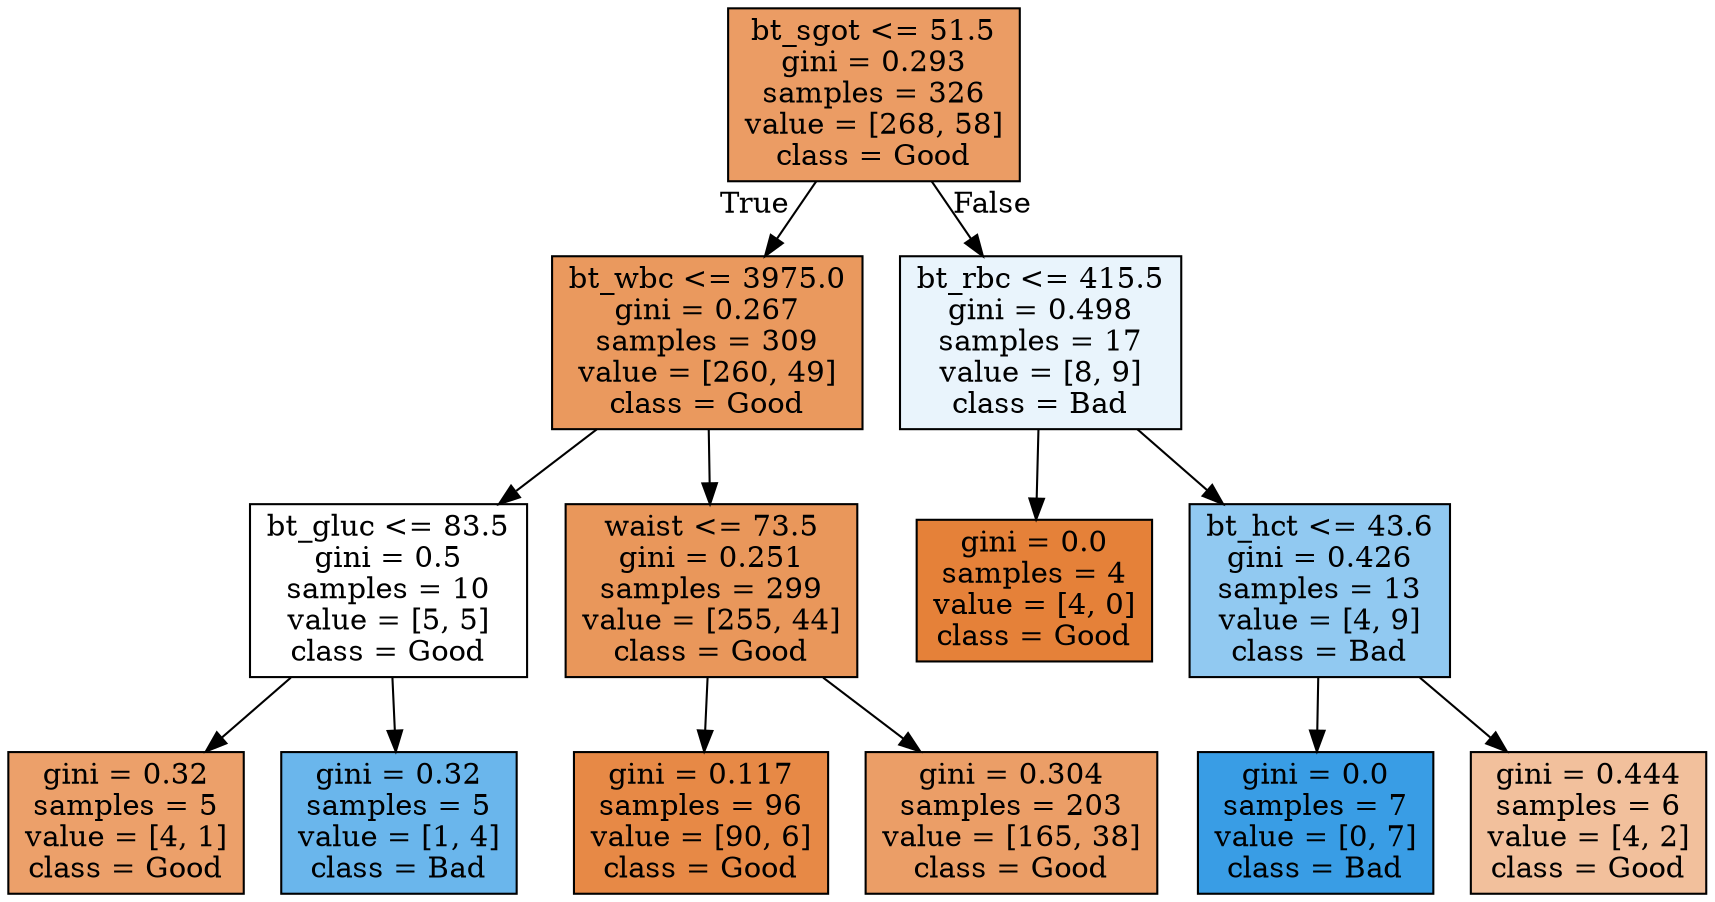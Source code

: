 digraph Tree {
node [shape=box, style="filled", color="black"] ;
0 [label="bt_sgot <= 51.5\ngini = 0.293\nsamples = 326\nvalue = [268, 58]\nclass = Good", fillcolor="#eb9c64"] ;
1 [label="bt_wbc <= 3975.0\ngini = 0.267\nsamples = 309\nvalue = [260, 49]\nclass = Good", fillcolor="#ea995e"] ;
0 -> 1 [labeldistance=2.5, labelangle=45, headlabel="True"] ;
2 [label="bt_gluc <= 83.5\ngini = 0.5\nsamples = 10\nvalue = [5, 5]\nclass = Good", fillcolor="#ffffff"] ;
1 -> 2 ;
3 [label="gini = 0.32\nsamples = 5\nvalue = [4, 1]\nclass = Good", fillcolor="#eca06a"] ;
2 -> 3 ;
4 [label="gini = 0.32\nsamples = 5\nvalue = [1, 4]\nclass = Bad", fillcolor="#6ab6ec"] ;
2 -> 4 ;
5 [label="waist <= 73.5\ngini = 0.251\nsamples = 299\nvalue = [255, 44]\nclass = Good", fillcolor="#e9975b"] ;
1 -> 5 ;
6 [label="gini = 0.117\nsamples = 96\nvalue = [90, 6]\nclass = Good", fillcolor="#e78946"] ;
5 -> 6 ;
7 [label="gini = 0.304\nsamples = 203\nvalue = [165, 38]\nclass = Good", fillcolor="#eb9e67"] ;
5 -> 7 ;
8 [label="bt_rbc <= 415.5\ngini = 0.498\nsamples = 17\nvalue = [8, 9]\nclass = Bad", fillcolor="#e9f4fc"] ;
0 -> 8 [labeldistance=2.5, labelangle=-45, headlabel="False"] ;
9 [label="gini = 0.0\nsamples = 4\nvalue = [4, 0]\nclass = Good", fillcolor="#e58139"] ;
8 -> 9 ;
10 [label="bt_hct <= 43.6\ngini = 0.426\nsamples = 13\nvalue = [4, 9]\nclass = Bad", fillcolor="#91c9f1"] ;
8 -> 10 ;
11 [label="gini = 0.0\nsamples = 7\nvalue = [0, 7]\nclass = Bad", fillcolor="#399de5"] ;
10 -> 11 ;
12 [label="gini = 0.444\nsamples = 6\nvalue = [4, 2]\nclass = Good", fillcolor="#f2c09c"] ;
10 -> 12 ;
}